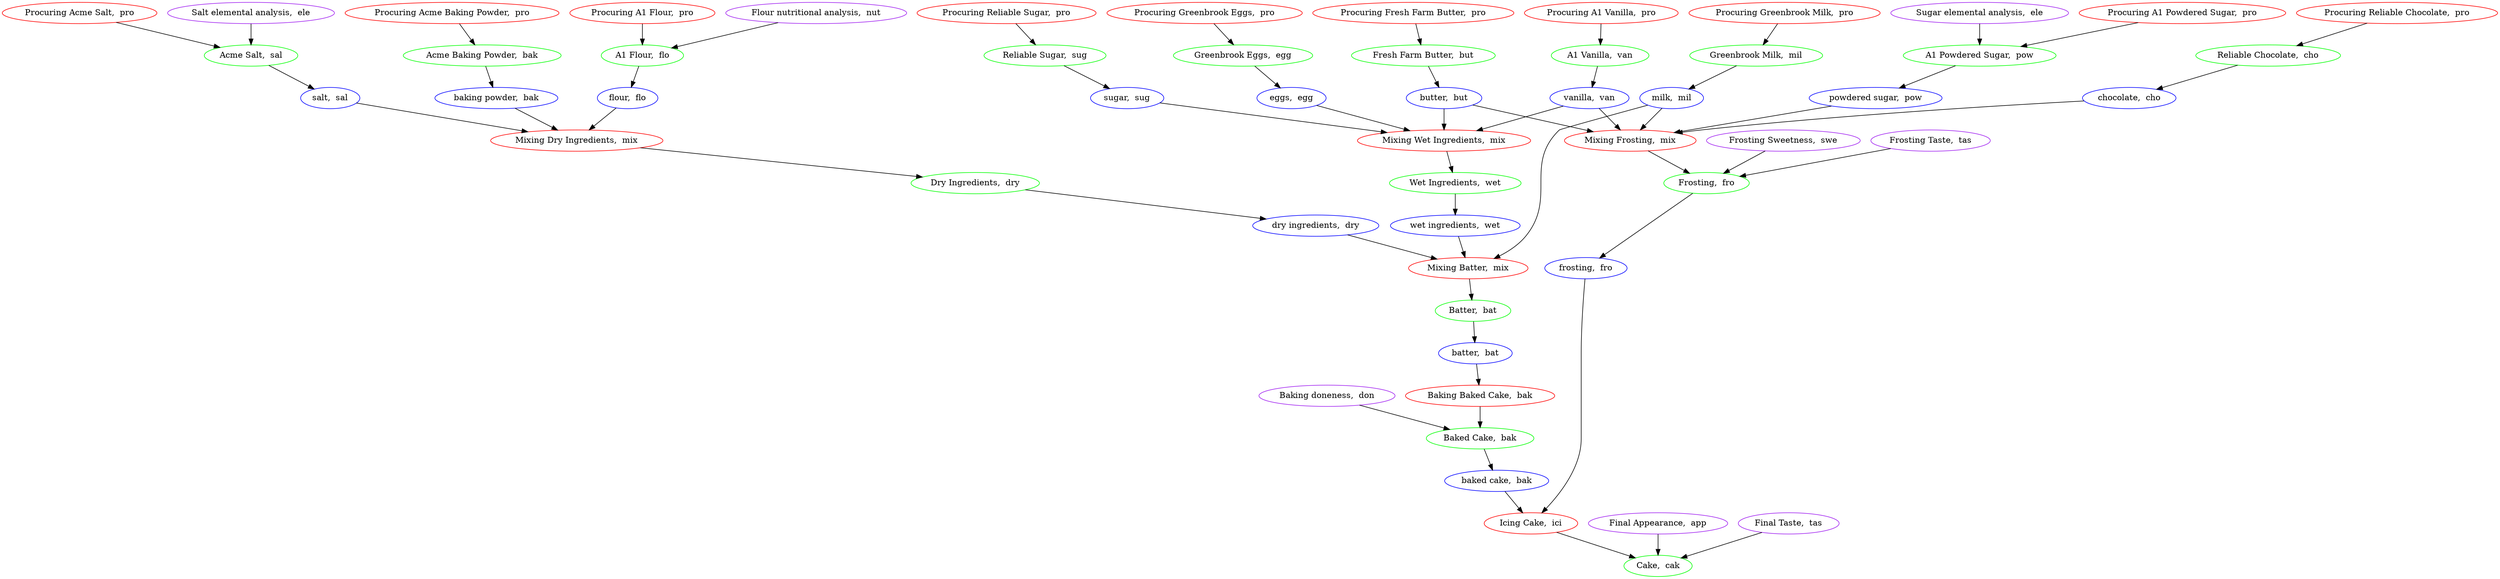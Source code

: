 strict digraph "" {
	graph [bb="0,0,3358.9,972"];
	node [label="\N",
		nodesep=0.4,
		ranksep=1
	];
	"Cake,  cak"	 [color=green,
		file_links="{0: 'https://storcpdkenticomedia.blob.core.windows.net/media/recipemanagementsystem/media/recipe-media-files/recipes/retail/x17/\
16730-beckys-butter-cake-600x600.jpg?ext=.jpg'}",
		height=0.5,
		pos="2222,18",
		tags="{0: 'cake::butter cake', 1: 'dessert::baked::cake', 2: 'iced::chocolate'}",
		width=1.336];
	"Icing Cake,  ici"	 [color=red,
		height=0.5,
		pos="2045,90",
		width=1.8234];
	"Icing Cake,  ici" -> "Cake,  cak"	 [pos="e,2189.4,31.258 2082.1,74.906 2110.7,63.26 2150.3,47.146 2180.1,35.038"];
	"Final Appearance,  app"	 ["Visual Appeal"="Visual Appeal, 5",
		color=purple,
		height=0.5,
		pos="2222,90",
		width=2.5817];
	"Final Appearance,  app" -> "Cake,  cak"	 [pos="e,2222,36.413 2222,71.831 2222,64.131 2222,54.974 2222,46.417"];
	"Final Taste,  tas"	 [Tastiness="Tastiness, 4-5",
		color=purple,
		height=0.5,
		pos="2400,90",
		width=1.8596];
	"Final Taste,  tas" -> "Cake,  cak"	 [pos="e,2254.8,31.258 2362.7,74.906 2333.9,63.26 2294,47.146 2264.1,35.038"];
	"baked cake,  bak"	 [color=blue,
		height=0.5,
		pos="1996,162",
		width=1.9498];
	"baked cake,  bak" -> "Icing Cake,  ici"	 [pos="e,2032.8,107.84 2008.1,144.2 2013.8,135.81 2020.7,125.62 2027.1,116.36"];
	"Baked Cake,  bak"	 [color=green,
		height=0.5,
		pos="1974,234",
		width=2.0401];
	"Baked Cake,  bak" -> "baked cake,  bak"	 [pos="e,1990.4,180.41 1979.5,215.83 1981.9,208.05 1984.8,198.77 1987.4,190.13"];
	"Baking Baked Cake,  bak"	 ["Cooking time"="Cooking time, 48.0 minute",
		"Oven temperature"="Oven temperature, 362.0 degree_Fahrenheit",
		color=red,
		height=0.5,
		pos="1974,306",
		tags="{0: 'oven::baking'}",
		width=2.8164];
	"Baking Baked Cake,  bak" -> "Baked Cake,  bak"	 [pos="e,1974,252.41 1974,287.83 1974,280.13 1974,270.97 1974,262.42"];
	"Baking doneness,  don"	 [Color="Toothpick test, crumbs",
		"Toothpick test"="Toothpick test, crumbs",
		color=purple,
		height=0.5,
		pos="1764,306",
		width=2.5276];
	"Baking doneness,  don" -> "Baked Cake,  bak"	 [pos="e,1931,248.73 1809.6,290.38 1842.4,279.12 1886.8,263.9 1921.2,252.12"];
	"batter,  bat"	 [color=blue,
		height=0.5,
		pos="1967,378",
		width=1.336];
	"batter,  bat" -> "Baking Baked Cake,  bak"	 [pos="e,1972.2,324.41 1968.8,359.83 1969.5,352.13 1970.4,342.97 1971.2,334.42"];
	"Batter,  bat"	 [color=green,
		height=0.5,
		pos="1964,450",
		width=1.3902];
	"Batter,  bat" -> "batter,  bat"	 [pos="e,1966.2,396.41 1964.7,431.83 1965.1,424.13 1965.5,414.97 1965.8,406.42"];
	"Mixing Batter,  mix"	 [color=red,
		height=0.5,
		pos="1957,522",
		width=2.2748];
	"Mixing Batter,  mix" -> "Batter,  bat"	 [pos="e,1962.2,468.41 1958.8,503.83 1959.5,496.13 1960.4,486.97 1961.2,478.42"];
	"milk,  mil"	 [color=blue,
		height=0.5,
		pos="2197,810",
		width=1.2999];
	"milk,  mil" -> "Mixing Batter,  mix"	 [pos="e,1988.2,538.81 2160.6,798.35 2138.9,789.74 2112.3,776.01 2095,756 2039.5,691.76 2081.8,644.05 2031,576 2021.8,563.68 2009,552.96 \
1996.6,544.39"];
	"Mixing Frosting,  mix"	 [color=red,
		height=0.5,
		pos="2194,738",
		width=2.5095];
	"milk,  mil" -> "Mixing Frosting,  mix"	 [pos="e,2194.8,756.41 2196.2,791.83 2195.9,784.13 2195.5,774.97 2195.2,766.42"];
	"Frosting,  fro"	 [color=green,
		height=0.5,
		pos="2297,666",
		tags="{0: 'frosting::chocolate', 1: 'topping::chocolate'}",
		width=1.6068];
	"Mixing Frosting,  mix" -> "Frosting,  fro"	 [pos="e,2273.3,682.53 2218.9,720.57 2232.8,710.9 2250.1,698.76 2265,688.4"];
	"frosting,  fro"	 [color=blue,
		height=0.5,
		pos="2123,522",
		tags="{0: 'frosting::chocolate', 1: 'topping::chocolate'}",
		width=1.5526];
	"Frosting,  fro" -> "frosting,  fro"	 [pos="e,2143.3,538.84 2276.3,648.92 2245.3,623.19 2186.3,574.43 2151.3,545.42"];
	"Greenbrook Milk,  mil"	 [color=green,
		height=0.5,
		pos="2348,882",
		width=2.5637];
	"Greenbrook Milk,  mil" -> "milk,  mil"	 [pos="e,2226.7,824.18 2313,865.3 2289.9,854.3 2259.7,839.88 2235.8,828.53"];
	"Procuring Greenbrook Milk,  pro"	 [color=red,
		height=0.5,
		pos="2402,954",
		tags="{0: 'purchase::produce'}",
		width=3.5747];
	"Procuring Greenbrook Milk,  pro" -> "Greenbrook Milk,  mil"	 [pos="e,2361.4,899.91 2388.4,935.83 2382,927.41 2374.4,917.25 2367.5,908.03"];
	"dry ingredients,  dry"	 [color=blue,
		height=0.5,
		pos="1751,594",
		width=2.3109];
	"dry ingredients,  dry" -> "Mixing Batter,  mix"	 [pos="e,1913.1,537.33 1794.9,578.64 1826.7,567.55 1869.7,552.52 1903.4,540.72"];
	"Dry Ingredients,  dry"	 [color=green,
		height=0.5,
		pos="1291,666",
		width=2.3651];
	"Dry Ingredients,  dry" -> "dry ingredients,  dry"	 [pos="e,1683.5,604.56 1359.9,655.22 1444,642.06 1585.8,619.85 1673.6,606.11"];
	"Mixing Dry Ingredients,  mix"	 [color=red,
		height=0.5,
		pos="773.99,738",
		width=3.2317];
	"Mixing Dry Ingredients,  mix" -> "Dry Ingredients,  dry"	 [pos="e,1219.6,675.94 860.52,725.95 957.74,712.41 1114.3,690.6 1209.4,677.36"];
	"salt,  sal"	 [color=blue,
		height=0.5,
		pos="437.99,810",
		width=1.1193];
	"salt,  sal" -> "Mixing Dry Ingredients,  mix"	 [pos="e,705.79,752.61 474.59,802.16 527.36,790.85 626.11,769.69 695.74,754.77"];
	"Acme Salt,  sal"	 [color=green,
		height=0.5,
		pos="334.99,882",
		width=1.8054];
	"Acme Salt,  sal" -> "salt,  sal"	 [pos="e,416.1,825.3 359.14,865.12 373.69,854.95 392.34,841.91 407.85,831.07"];
	"Procuring Acme Salt,  pro"	 [color=red,
		height=0.5,
		pos="103.99,954",
		tags="{0: 'purchase::dry-goods'}",
		width=2.8886];
	"Procuring Acme Salt,  pro" -> "Acme Salt,  sal"	 [pos="e,291.79,895.47 154.68,938.2 192.36,926.46 243.63,910.48 281.87,898.56"];
	"Salt elemental analysis,  ele"	 [Composition="Composition, NaClCa0.006Si0.006O0.018K0.000015I0.000015, empirical_formula",
		"Expected Sample Mass"="Expected Sample Mass, 0.1 gram",
		"Sample Mass"="Sample Mass, mean 99.91884975934369, std 1.5, milligram, normal_real",
		color=purple,
		height=0.5,
		pos="334.99,954",
		width=3.0331];
	"Salt elemental analysis,  ele" -> "Acme Salt,  sal"	 [pos="e,334.99,900.41 334.99,935.83 334.99,928.13 334.99,918.97 334.99,910.42"];
	"baking powder,  bak"	 [color=blue,
		height=0.5,
		pos="662.99,810",
		width=2.2929];
	"baking powder,  bak" -> "Mixing Dry Ingredients,  mix"	 [pos="e,746.71,755.69 689.3,792.94 703.9,783.46 722.28,771.54 738.18,761.23"];
	"Acme Baking Powder,  bak"	 [color=green,
		height=0.5,
		pos="643.99,882",
		width=2.997];
	"Acme Baking Powder,  bak" -> "baking powder,  bak"	 [pos="e,658.13,828.41 648.79,863.83 650.84,856.05 653.29,846.77 655.57,838.13"];
	"Procuring Acme Baking Powder,  pro"	 [color=red,
		height=0.5,
		pos="605.99,954",
		tags="{0: 'purchase::dry-goods'}",
		width=3.9899];
	"Procuring Acme Baking Powder,  pro" -> "Acme Baking Powder,  bak"	 [pos="e,634.27,900.41 615.58,935.83 619.82,927.79 624.9,918.17 629.59,909.29"];
	"flour,  flo"	 [color=blue,
		height=0.5,
		pos="845.99,810",
		width=1.2096];
	"flour,  flo" -> "Mixing Dry Ingredients,  mix"	 [pos="e,791.86,755.87 829.29,793.3 820.35,784.36 809.16,773.17 799.19,763.2"];
	"A1 Flour,  flo"	 [color=green,
		height=0.5,
		pos="865.99,882",
		width=1.6429];
	"A1 Flour,  flo" -> "flour,  flo"	 [pos="e,850.97,827.91 860.94,863.83 858.75,855.93 856.13,846.49 853.7,837.74"];
	"Procuring A1 Flour,  pro"	 [color=red,
		height=0.5,
		pos="865.99,954",
		tags="{0: 'purchase::dry-goods'}",
		width=2.7442];
	"Procuring A1 Flour,  pro" -> "A1 Flour,  flo"	 [pos="e,865.99,900.41 865.99,935.83 865.99,928.13 865.99,918.97 865.99,910.42"];
	"Flour nutritional analysis,  nut"	 ["Expected Sample Mass"="Expected Sample Mass, 0.1 gram",
		"Nutritional Information"="Nutritional Information, {'dietary-fiber': 0.992044205530397, 'other': 3.981161669377761, 'other-carbohydrate': 19.943591752193853, '\
protein': 3.9875164577983178, 'sugars': 0.9975985460127468}",
		"Sample Mass"="Sample Mass, mean 99.08690088584619, std 1.5, milligram, normal_real",
		color=purple,
		height=0.5,
		pos="1100,954",
		width=3.2678];
	"Flour nutritional analysis,  nut" -> "A1 Flour,  flo"	 [pos="e,907.81,894.87 1047.5,937.84 1008.8,925.93 956.34,909.8 917.8,897.94"];
	"wet ingredients,  wet"	 [color=blue,
		height=0.5,
		pos="1938,594",
		width=2.329];
	"wet ingredients,  wet" -> "Mixing Batter,  mix"	 [pos="e,1952.1,540.41 1942.8,575.83 1944.8,568.05 1947.3,558.77 1949.6,550.13"];
	"Wet Ingredients,  wet"	 [color=green,
		height=0.5,
		pos="1937,666",
		width=2.4192];
	"Wet Ingredients,  wet" -> "wet ingredients,  wet"	 [pos="e,1937.7,612.41 1937.2,647.83 1937.4,640.13 1937.5,630.97 1937.6,622.42"];
	"Mixing Wet Ingredients,  mix"	 [color=red,
		height=0.5,
		pos="1903,738",
		width=3.2678];
	"Mixing Wet Ingredients,  mix" -> "Wet Ingredients,  wet"	 [pos="e,1928.3,684.41 1911.6,719.83 1915.3,711.88 1919.8,702.37 1924,693.57"];
	"vanilla,  van"	 [color=blue,
		height=0.5,
		pos="2078,810",
		width=1.4985];
	"vanilla,  van" -> "Mixing Frosting,  mix"	 [pos="e,2166.3,755.19 2103.7,794.02 2119.5,784.21 2140,771.5 2157.5,760.66"];
	"vanilla,  van" -> "Mixing Wet Ingredients,  mix"	 [pos="e,1944.1,754.93 2043.8,795.95 2018.2,785.39 1982.6,770.77 1953.7,758.86"];
	"A1 Vanilla,  van"	 [color=green,
		height=0.5,
		pos="2114,882",
		width=1.8957];
	"A1 Vanilla,  van" -> "vanilla,  van"	 [pos="e,2086.9,827.91 2104.9,863.83 2100.8,855.67 2095.9,845.87 2091.4,836.88"];
	"Procuring A1 Vanilla,  pro"	 [color=red,
		height=0.5,
		pos="2151,954",
		tags="{0: 'purchase::solution'}",
		width=2.9067];
	"Procuring A1 Vanilla,  pro" -> "A1 Vanilla,  van"	 [pos="e,2123.2,899.91 2141.7,935.83 2137.5,927.67 2132.4,917.87 2127.8,908.88"];
	"eggs,  egg"	 [color=blue,
		height=0.5,
		pos="1721,810",
		width=1.2999];
	"eggs,  egg" -> "Mixing Wet Ingredients,  mix"	 [pos="e,1860.3,754.88 1753.9,796.96 1781,786.27 1819.7,770.95 1850.9,758.61"];
	"Greenbrook Eggs,  egg"	 [color=green,
		height=0.5,
		pos="1658,882",
		width=2.5817];
	"Greenbrook Eggs,  egg" -> "eggs,  egg"	 [pos="e,1706,827.1 1673.6,864.2 1681.3,855.35 1690.8,844.51 1699.2,834.86"];
	"Procuring Greenbrook Eggs,  pro"	 [color=red,
		height=0.5,
		pos="1619,954",
		tags="{0: 'purchase::produce'}",
		width=3.5747];
	"Procuring Greenbrook Eggs,  pro" -> "Greenbrook Eggs,  egg"	 [pos="e,1648.3,899.91 1628.8,935.83 1633.3,927.67 1638.6,917.87 1643.4,908.88"];
	"butter,  but"	 [color=blue,
		height=0.5,
		pos="1903,810",
		width=1.3721];
	"butter,  but" -> "Mixing Frosting,  mix"	 [pos="e,2137.1,752.07 1944.1,799.84 1991.7,788.06 2070.7,768.49 2127.2,754.52"];
	"butter,  but" -> "Mixing Wet Ingredients,  mix"	 [pos="e,1903,756.41 1903,791.83 1903,784.13 1903,774.97 1903,766.42"];
	"Fresh Farm Butter,  but"	 [color=green,
		height=0.5,
		pos="1899,882",
		width=2.5998];
	"Fresh Farm Butter,  but" -> "butter,  but"	 [pos="e,1902,828.41 1900,863.83 1900.4,856.13 1900.9,846.97 1901.4,838.42"];
	"Procuring Fresh Farm Butter,  pro"	 [color=red,
		height=0.5,
		pos="1897,954",
		tags="{0: 'purchase::produce'}",
		width=3.6469];
	"Procuring Fresh Farm Butter,  pro" -> "Fresh Farm Butter,  but"	 [pos="e,1898.5,900.41 1897.5,935.83 1897.7,928.13 1898,918.97 1898.2,910.42"];
	"sugar,  sug"	 [color=blue,
		height=0.5,
		pos="1500,810",
		width=1.354];
	"sugar,  sug" -> "Mixing Wet Ingredients,  mix"	 [pos="e,1826.2,751.73 1543.9,802.16 1609,790.53 1732.4,768.48 1816.1,753.52"];
	"Reliable Sugar,  sug"	 [color=green,
		height=0.5,
		pos="1393,882",
		width=2.2748];
	"Reliable Sugar,  sug" -> "sugar,  sug"	 [pos="e,1476.4,825.87 1418.6,864.75 1433.4,854.79 1452.2,842.15 1468,831.54"];
	"Procuring Reliable Sugar,  pro"	 [color=red,
		height=0.5,
		pos="1354,954",
		tags="{0: 'purchase::dry-goods'}",
		width=3.2858];
	"Procuring Reliable Sugar,  pro" -> "Reliable Sugar,  sug"	 [pos="e,1383.3,899.91 1363.8,935.83 1368.3,927.67 1373.6,917.87 1378.4,908.88"];
	"frosting,  fro" -> "Icing Cake,  ici"	 [pos="e,2060.4,107.7 2121.5,503.83 2119.5,476.53 2116,423.3 2116,378 2116,378 2116,378 2116,234 2116,188.78 2087.5,143.05 2066.6,115.61"];
	"Frosting Sweetness,  swe"	 ["Sweetness (Sucrose-basis)"="Sweetness (Sucrose-basis), 1.7 dimensionless",
		color=purple,
		height=0.5,
		pos="2401,738",
		width=2.7442];
	"Frosting Sweetness,  swe" -> "Frosting,  fro"	 [pos="e,2320.9,682.53 2375.8,720.57 2361.8,710.9 2344.3,698.76 2329.3,688.4"];
	"Frosting Taste,  tas"	 [Tastiness="Tastiness, 4",
		color=purple,
		height=0.5,
		pos="2596,738",
		width=2.1665];
	"Frosting Taste,  tas" -> "Frosting,  fro"	 [pos="e,2342.9,677.05 2541.8,724.96 2488.3,712.07 2406.7,692.43 2352.7,679.41"];
	"powdered sugar,  pow"	 [color=blue,
		height=0.5,
		pos="2507,810",
		width=2.4373];
	"powdered sugar,  pow" -> "Mixing Frosting,  mix"	 [pos="e,2253.3,751.64 2448.5,796.54 2395.9,784.45 2318.6,766.67 2263,753.88"];
	"A1 Powdered Sugar,  pow"	 [color=green,
		height=0.5,
		pos="2665,882",
		width=2.8525];
	"A1 Powdered Sugar,  pow" -> "powdered sugar,  pow"	 [pos="e,2543.3,826.53 2627.9,865.12 2605.4,854.84 2576.4,841.64 2552.5,830.74"];
	"Procuring A1 Powdered Sugar,  pro"	 [color=red,
		height=0.5,
		pos="2936,954",
		tags="{0: 'purchase::dry-goods'}",
		width=3.8094];
	"Procuring A1 Powdered Sugar,  pro" -> "A1 Powdered Sugar,  pow"	 [pos="e,2721.9,897.12 2875.2,937.84 2832.5,926.51 2775.5,911.36 2731.6,899.7"];
	"Sugar elemental analysis,  ele"	 [Composition="Composition, C11.996H21.995O10.997S0.00015, empirical_formula",
		"Sample Mass"="Sample Mass, mean 99.24965232570642, std 1.5, milligram, normal_real",
		color=purple,
		height=0.5,
		pos="2665,954",
		width=3.2317];
	"Sugar elemental analysis,  ele" -> "A1 Powdered Sugar,  pow"	 [pos="e,2665,900.41 2665,935.83 2665,928.13 2665,918.97 2665,910.42"];
	"chocolate,  cho"	 [color=blue,
		height=0.5,
		pos="2865,810",
		width=1.7873];
	"chocolate,  cho" -> "Mixing Frosting,  mix"	 [pos="e,2258.8,750.61 2802.2,805.84 2696.6,798.45 2477.3,781.4 2293,756 2285.1,754.91 2276.9,753.65 2268.7,752.29"];
	"Reliable Chocolate,  cho"	 [color=green,
		height=0.5,
		pos="3054,882",
		width=2.7261];
	"Reliable Chocolate,  cho" -> "chocolate,  cho"	 [pos="e,2903.2,824.56 3011.1,865.66 2981.8,854.51 2943,839.71 2912.7,828.18"];
	"Procuring Reliable Chocolate,  pro"	 [color=red,
		height=0.5,
		pos="3225,954",
		tags="{0: 'purchase::dry-goods'}",
		width=3.7191];
	"Procuring Reliable Chocolate,  pro" -> "Reliable Chocolate,  cho"	 [pos="e,3093.4,898.61 3184,936.75 3159.7,926.5 3128.6,913.43 3103,902.63"];
}
